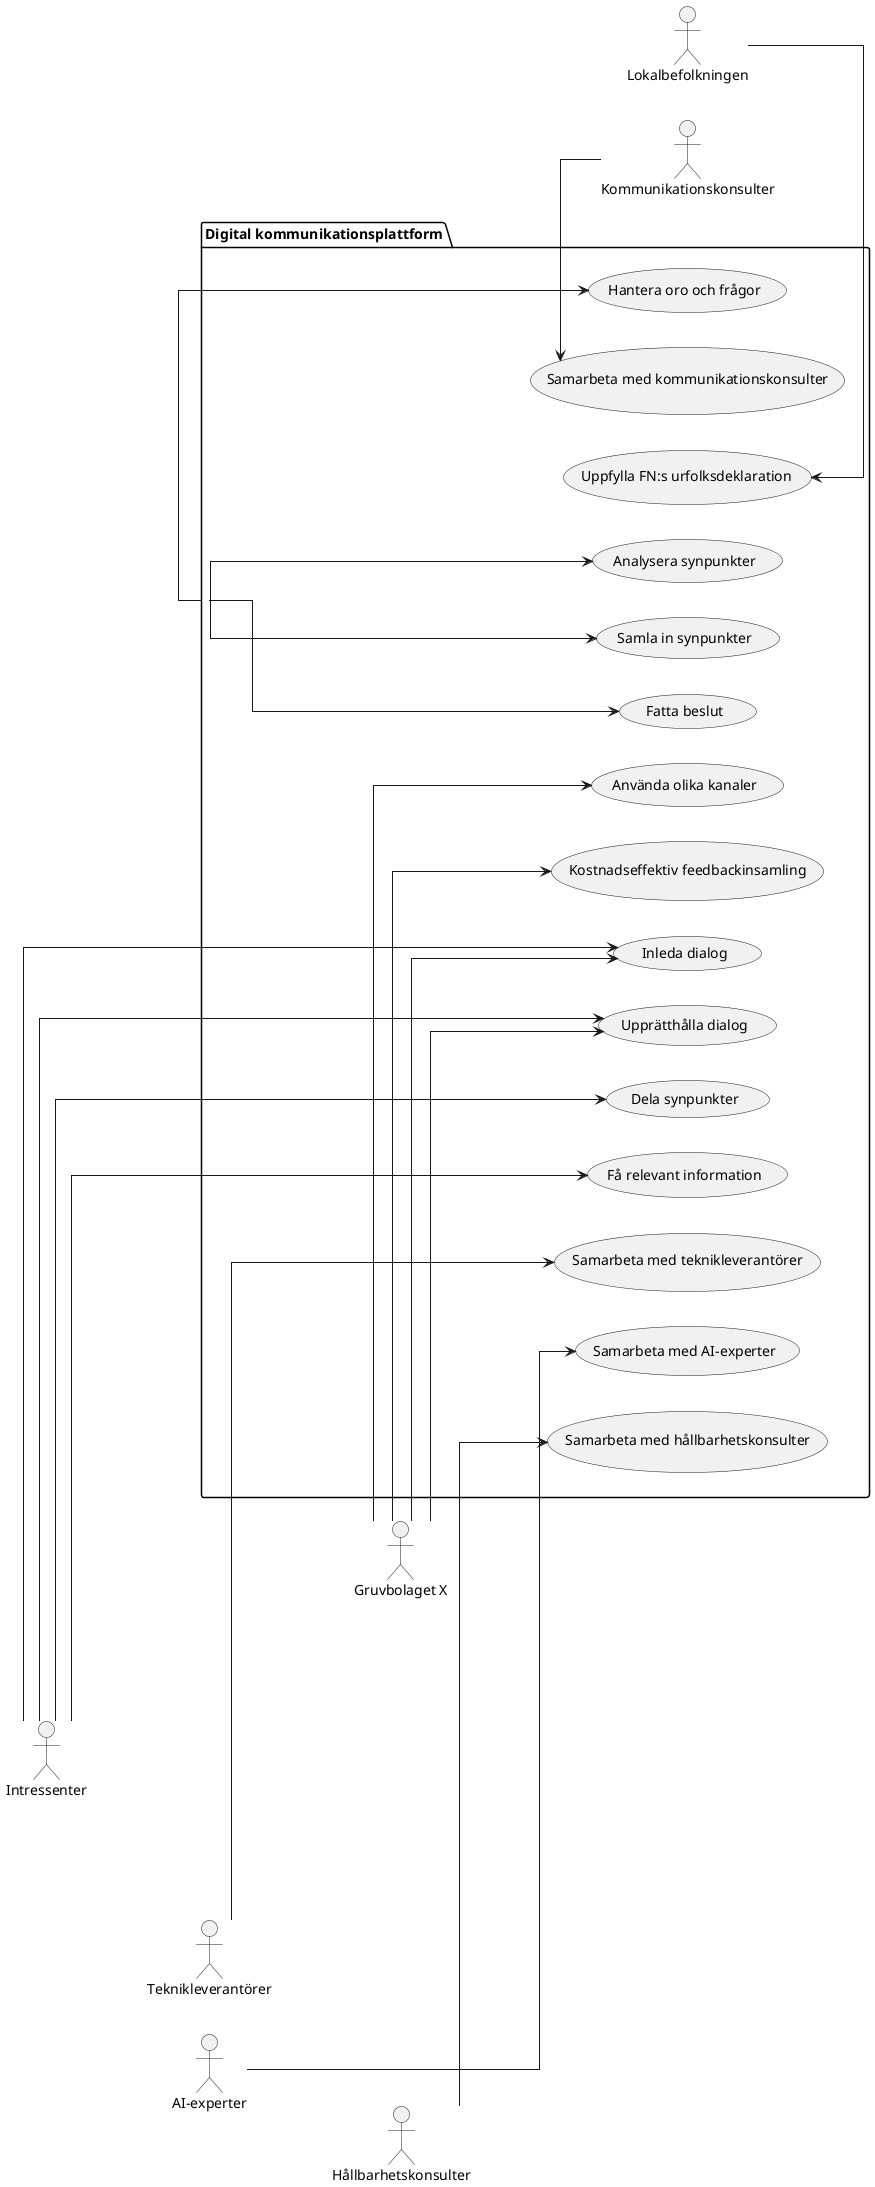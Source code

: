 @startuml USE CASE
left to right direction
skinparam linetype rectangle
skinparam linetype ortho
actor "Gruvbolaget X" as Gruvbolaget
actor "Intressenter" as Intressenter
actor "Teknikleverantörer" as Teknikleverantorer
actor "AI-experter" as AIexperter
actor "Kommunikationskonsulter" as Kommunikationskonsulter
actor "Hållbarhetskonsulter" as Hallbarhetskonsulter
actor "Lokalbefolkningen" as Lokalbefolkningen

package "Digital kommunikationsplattform" as Plattform {
    usecase "Inleda dialog" as Inleda
    usecase "Upprätthålla dialog" as Uppratta
    usecase "Dela synpunkter" as Dela
    usecase "Få relevant information" as Fa
    usecase "Samla in synpunkter" as Samla
    usecase "Analysera synpunkter" as Analysera
    usecase "Fatta beslut" as Fatta
    usecase "Hantera oro och frågor" as Hantera
    usecase "Samarbeta med teknikleverantörer" as SamarbetaTeknik
    usecase "Samarbeta med AI-experter" as SamarbetaAI
    usecase "Samarbeta med kommunikationskonsulter" as SamarbetaKommunikation
    usecase "Samarbeta med hållbarhetskonsulter" as SamarbetaHallbarhet
    usecase "Uppfylla FN:s urfolksdeklaration" as UppfyllaFN
    usecase "Kostnadseffektiv feedbackinsamling" as Feedback
    usecase "Använda olika kanaler" as OlikaKanaler
}

Gruvbolaget --> Inleda
Gruvbolaget ---> Uppratta
Intressenter --> Inleda
Intressenter ---> Uppratta
Intressenter ----> Dela
Intressenter ----> Fa
Plattform ---> Samla
Plattform --> Analysera
Plattform -right-> Fatta
Plattform ---> Hantera
Teknikleverantorer ---> SamarbetaTeknik
AIexperter ---> SamarbetaAI
Kommunikationskonsulter --left-> SamarbetaKommunikation
Hallbarhetskonsulter --> SamarbetaHallbarhet
Lokalbefolkningen -left-> UppfyllaFN
Gruvbolaget --> Feedback
Gruvbolaget -left-> OlikaKanaler

@enduml